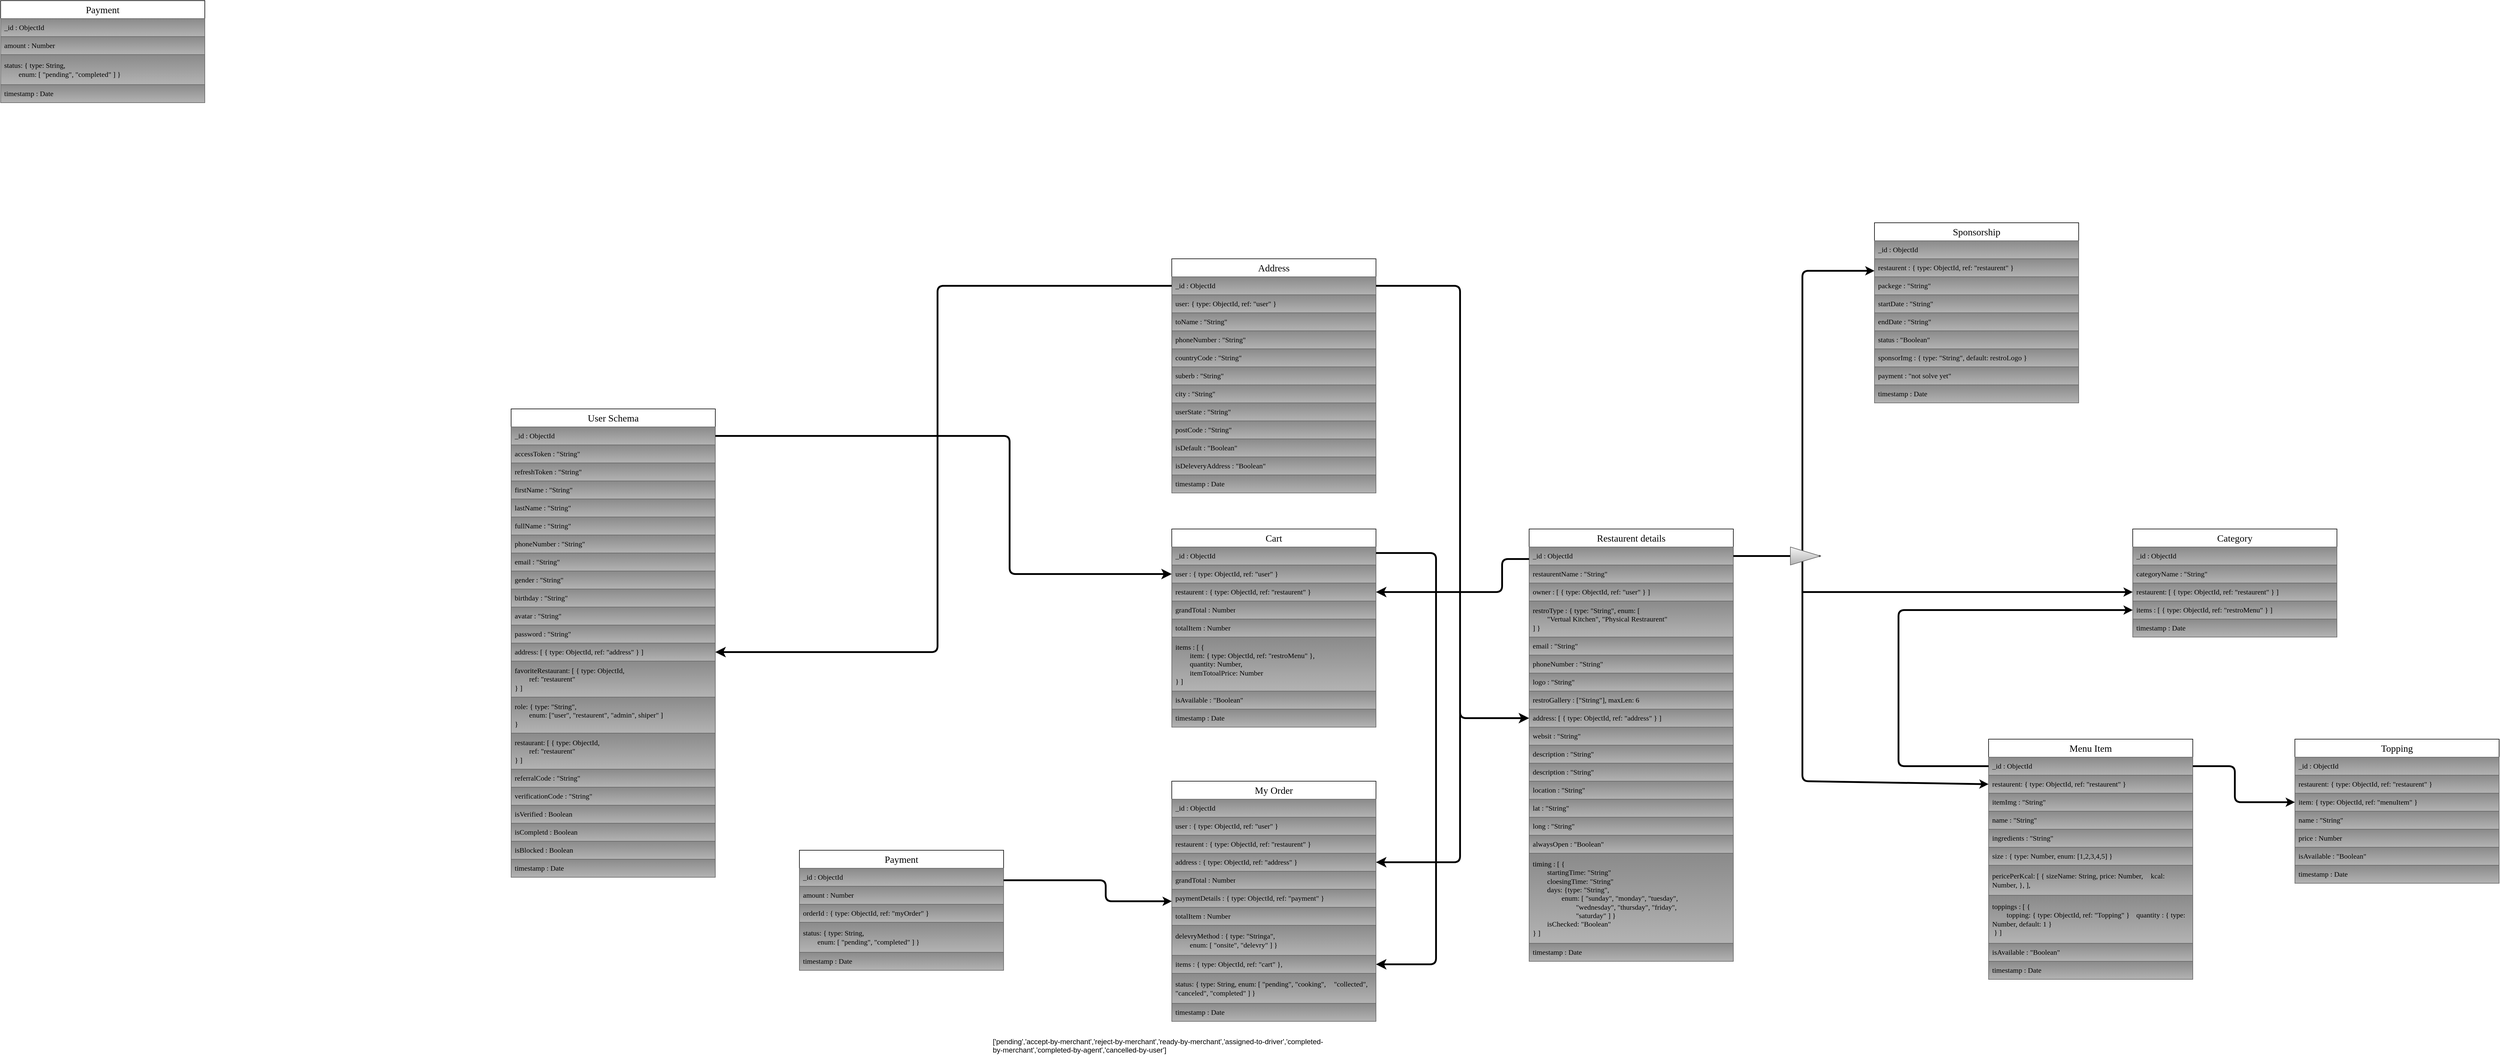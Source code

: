 <mxfile>
    <diagram id="O8tPndMOp41dOF5Tygl1" name="Page-1">
        <mxGraphModel dx="1948" dy="1719" grid="1" gridSize="10" guides="1" tooltips="1" connect="1" arrows="1" fold="1" page="1" pageScale="1" pageWidth="850" pageHeight="1100" background="none" math="0" shadow="0">
            <root>
                <mxCell id="0"/>
                <mxCell id="1" parent="0"/>
                <mxCell id="16" value="&lt;font style=&quot;font-size: 16px;&quot;&gt;User Schema&lt;/font&gt;" style="swimlane;fontStyle=0;childLayout=stackLayout;horizontal=1;startSize=30;horizontalStack=0;resizeParent=1;resizeParentMax=0;resizeLast=0;collapsible=1;marginBottom=0;whiteSpace=wrap;html=1;fontFamily=Verdana;fontSize=12;" parent="1" vertex="1">
                    <mxGeometry x="430" y="450" width="340" height="780" as="geometry">
                        <mxRectangle x="-30" y="270" width="120" height="30" as="alternateBounds"/>
                    </mxGeometry>
                </mxCell>
                <mxCell id="17" value="_id : ObjectId" style="text;align=left;verticalAlign=middle;spacingLeft=4;spacingRight=4;overflow=hidden;points=[[0,0.5],[1,0.5]];portConstraint=eastwest;rotatable=0;whiteSpace=wrap;html=1;fontFamily=Verdana;fontSize=12;fillColor=#8A8A8A;strokeColor=#666666;gradientColor=#b3b3b3;" parent="16" vertex="1">
                    <mxGeometry y="30" width="340" height="30" as="geometry"/>
                </mxCell>
                <mxCell id="18" value="accessToken : &quot;String&quot;" style="text;align=left;verticalAlign=middle;spacingLeft=4;spacingRight=4;overflow=hidden;points=[[0,0.5],[1,0.5]];portConstraint=eastwest;rotatable=0;whiteSpace=wrap;html=1;fontFamily=Verdana;fontSize=12;fillColor=#8A8A8A;strokeColor=#666666;gradientColor=#b3b3b3;" parent="16" vertex="1">
                    <mxGeometry y="60" width="340" height="30" as="geometry"/>
                </mxCell>
                <mxCell id="19" value="refreshToken : &quot;String&quot;" style="text;align=left;verticalAlign=middle;spacingLeft=4;spacingRight=4;overflow=hidden;points=[[0,0.5],[1,0.5]];portConstraint=eastwest;rotatable=0;whiteSpace=wrap;html=1;fontFamily=Verdana;fontSize=12;fillColor=#8A8A8A;strokeColor=#666666;gradientColor=#b3b3b3;" parent="16" vertex="1">
                    <mxGeometry y="90" width="340" height="30" as="geometry"/>
                </mxCell>
                <mxCell id="117" value="firstName : &quot;String&quot;" style="text;align=left;verticalAlign=middle;spacingLeft=4;spacingRight=4;overflow=hidden;points=[[0,0.5],[1,0.5]];portConstraint=eastwest;rotatable=0;whiteSpace=wrap;html=1;fontFamily=Verdana;fontSize=12;fillColor=#8A8A8A;strokeColor=#666666;gradientColor=#b3b3b3;" parent="16" vertex="1">
                    <mxGeometry y="120" width="340" height="30" as="geometry"/>
                </mxCell>
                <mxCell id="118" value="lastName : &quot;String&quot;" style="text;align=left;verticalAlign=middle;spacingLeft=4;spacingRight=4;overflow=hidden;points=[[0,0.5],[1,0.5]];portConstraint=eastwest;rotatable=0;whiteSpace=wrap;html=1;fontFamily=Verdana;fontSize=12;fillColor=#8A8A8A;strokeColor=#666666;gradientColor=#b3b3b3;" parent="16" vertex="1">
                    <mxGeometry y="150" width="340" height="30" as="geometry"/>
                </mxCell>
                <mxCell id="21" value="fullName : &quot;String&quot;" style="text;align=left;verticalAlign=middle;spacingLeft=4;spacingRight=4;overflow=hidden;points=[[0,0.5],[1,0.5]];portConstraint=eastwest;rotatable=0;whiteSpace=wrap;html=1;fontFamily=Verdana;fontSize=12;fillColor=#8A8A8A;strokeColor=#666666;gradientColor=#b3b3b3;" parent="16" vertex="1">
                    <mxGeometry y="180" width="340" height="30" as="geometry"/>
                </mxCell>
                <mxCell id="28" value="phoneNumber : &quot;String&quot;" style="text;align=left;verticalAlign=middle;spacingLeft=4;spacingRight=4;overflow=hidden;points=[[0,0.5],[1,0.5]];portConstraint=eastwest;rotatable=0;whiteSpace=wrap;html=1;fontFamily=Verdana;fontSize=12;fillColor=#8A8A8A;strokeColor=#666666;gradientColor=#b3b3b3;" parent="16" vertex="1">
                    <mxGeometry y="210" width="340" height="30" as="geometry"/>
                </mxCell>
                <mxCell id="29" value="email : &quot;String&quot;" style="text;align=left;verticalAlign=middle;spacingLeft=4;spacingRight=4;overflow=hidden;points=[[0,0.5],[1,0.5]];portConstraint=eastwest;rotatable=0;whiteSpace=wrap;html=1;fontFamily=Verdana;fontSize=12;fillColor=#8A8A8A;strokeColor=#666666;gradientColor=#b3b3b3;" parent="16" vertex="1">
                    <mxGeometry y="240" width="340" height="30" as="geometry"/>
                </mxCell>
                <mxCell id="30" value="gender : &quot;String&quot;" style="text;align=left;verticalAlign=middle;spacingLeft=4;spacingRight=4;overflow=hidden;points=[[0,0.5],[1,0.5]];portConstraint=eastwest;rotatable=0;whiteSpace=wrap;html=1;fontFamily=Verdana;fontSize=12;fillColor=#8A8A8A;strokeColor=#666666;gradientColor=#b3b3b3;" parent="16" vertex="1">
                    <mxGeometry y="270" width="340" height="30" as="geometry"/>
                </mxCell>
                <mxCell id="22" value="birthday : &quot;String&quot;" style="text;align=left;verticalAlign=middle;spacingLeft=4;spacingRight=4;overflow=hidden;points=[[0,0.5],[1,0.5]];portConstraint=eastwest;rotatable=0;whiteSpace=wrap;html=1;fontFamily=Verdana;fontSize=12;fillColor=#8A8A8A;strokeColor=#666666;gradientColor=#b3b3b3;" parent="16" vertex="1">
                    <mxGeometry y="300" width="340" height="30" as="geometry"/>
                </mxCell>
                <mxCell id="23" value="avatar : &quot;String&quot;" style="text;align=left;verticalAlign=middle;spacingLeft=4;spacingRight=4;overflow=hidden;points=[[0,0.5],[1,0.5]];portConstraint=eastwest;rotatable=0;whiteSpace=wrap;html=1;fontFamily=Verdana;fontSize=12;fillColor=#8A8A8A;strokeColor=#666666;gradientColor=#b3b3b3;" parent="16" vertex="1">
                    <mxGeometry y="330" width="340" height="30" as="geometry"/>
                </mxCell>
                <mxCell id="24" value="password : &quot;String&quot;" style="text;align=left;verticalAlign=middle;spacingLeft=4;spacingRight=4;overflow=hidden;points=[[0,0.5],[1,0.5]];portConstraint=eastwest;rotatable=0;whiteSpace=wrap;html=1;fontFamily=Verdana;fontSize=12;fillColor=#8A8A8A;strokeColor=#666666;gradientColor=#b3b3b3;" parent="16" vertex="1">
                    <mxGeometry y="360" width="340" height="30" as="geometry"/>
                </mxCell>
                <mxCell id="25" value="address: [&amp;nbsp;{ type: ObjectId,&amp;nbsp;ref: &quot;address&quot; } ]" style="text;align=left;verticalAlign=middle;spacingLeft=4;spacingRight=4;overflow=hidden;points=[[0,0.5],[1,0.5]];portConstraint=eastwest;rotatable=0;whiteSpace=wrap;html=1;fontFamily=Verdana;fontSize=12;fillColor=#8A8A8A;strokeColor=#666666;gradientColor=#b3b3b3;" parent="16" vertex="1">
                    <mxGeometry y="390" width="340" height="30" as="geometry"/>
                </mxCell>
                <mxCell id="84" value="favoriteRestaurant: [ { type:&amp;nbsp;ObjectId,&lt;br&gt;&lt;span style=&quot;white-space: pre;&quot;&gt;&#9;&lt;/span&gt;ref: &quot;restaurent&quot;&lt;br&gt;} ]" style="text;align=left;verticalAlign=middle;spacingLeft=4;spacingRight=4;overflow=hidden;points=[[0,0.5],[1,0.5]];portConstraint=eastwest;rotatable=0;whiteSpace=wrap;html=1;fontFamily=Verdana;fontSize=12;fillColor=#8A8A8A;strokeColor=#666666;gradientColor=#b3b3b3;" parent="16" vertex="1">
                    <mxGeometry y="420" width="340" height="60" as="geometry"/>
                </mxCell>
                <mxCell id="87" value="role: { type: &quot;String&quot;,&lt;br&gt;&lt;span style=&quot;white-space: pre;&quot;&gt;&#9;&lt;/span&gt;enum: [&quot;user&quot;, &quot;restaurent&quot;, &quot;admin&quot;, shiper&quot; ]&lt;br&gt;}" style="text;align=left;verticalAlign=middle;spacingLeft=4;spacingRight=4;overflow=hidden;points=[[0,0.5],[1,0.5]];portConstraint=eastwest;rotatable=0;whiteSpace=wrap;html=1;fontFamily=Verdana;fontSize=12;fillColor=#8A8A8A;strokeColor=#666666;gradientColor=#b3b3b3;" parent="16" vertex="1">
                    <mxGeometry y="480" width="340" height="60" as="geometry"/>
                </mxCell>
                <mxCell id="191" value="restaurant: [ { type:&amp;nbsp;ObjectId,&lt;br&gt;&lt;span style=&quot;white-space: pre;&quot;&gt;&#9;&lt;/span&gt;ref: &quot;restaurent&quot;&lt;br&gt;} ]" style="text;align=left;verticalAlign=middle;spacingLeft=4;spacingRight=4;overflow=hidden;points=[[0,0.5],[1,0.5]];portConstraint=eastwest;rotatable=0;whiteSpace=wrap;html=1;fontFamily=Verdana;fontSize=12;fillColor=#8A8A8A;strokeColor=#666666;gradientColor=#b3b3b3;" parent="16" vertex="1">
                    <mxGeometry y="540" width="340" height="60" as="geometry"/>
                </mxCell>
                <mxCell id="31" value="referralCode : &quot;String&quot;" style="text;align=left;verticalAlign=middle;spacingLeft=4;spacingRight=4;overflow=hidden;points=[[0,0.5],[1,0.5]];portConstraint=eastwest;rotatable=0;whiteSpace=wrap;html=1;fontFamily=Verdana;fontSize=12;fillColor=#8A8A8A;strokeColor=#666666;gradientColor=#b3b3b3;" parent="16" vertex="1">
                    <mxGeometry y="600" width="340" height="30" as="geometry"/>
                </mxCell>
                <mxCell id="85" value="verificationCode : &quot;String&quot;" style="text;align=left;verticalAlign=middle;spacingLeft=4;spacingRight=4;overflow=hidden;points=[[0,0.5],[1,0.5]];portConstraint=eastwest;rotatable=0;whiteSpace=wrap;html=1;fontFamily=Verdana;fontSize=12;fillColor=#8A8A8A;strokeColor=#666666;gradientColor=#b3b3b3;" parent="16" vertex="1">
                    <mxGeometry y="630" width="340" height="30" as="geometry"/>
                </mxCell>
                <mxCell id="32" value="isVerified : Boolean" style="text;align=left;verticalAlign=middle;spacingLeft=4;spacingRight=4;overflow=hidden;points=[[0,0.5],[1,0.5]];portConstraint=eastwest;rotatable=0;whiteSpace=wrap;html=1;fontFamily=Verdana;fontSize=12;fillColor=#8A8A8A;strokeColor=#666666;gradientColor=#b3b3b3;" parent="16" vertex="1">
                    <mxGeometry y="660" width="340" height="30" as="geometry"/>
                </mxCell>
                <mxCell id="33" value="isCompletd : Boolean" style="text;align=left;verticalAlign=middle;spacingLeft=4;spacingRight=4;overflow=hidden;points=[[0,0.5],[1,0.5]];portConstraint=eastwest;rotatable=0;whiteSpace=wrap;html=1;fontFamily=Verdana;fontSize=12;fillColor=#8A8A8A;strokeColor=#666666;gradientColor=#b3b3b3;" parent="16" vertex="1">
                    <mxGeometry y="690" width="340" height="30" as="geometry"/>
                </mxCell>
                <mxCell id="34" value="isBlocked : Boolean" style="text;align=left;verticalAlign=middle;spacingLeft=4;spacingRight=4;overflow=hidden;points=[[0,0.5],[1,0.5]];portConstraint=eastwest;rotatable=0;whiteSpace=wrap;html=1;fontFamily=Verdana;fontSize=12;fillColor=#8A8A8A;strokeColor=#666666;gradientColor=#b3b3b3;" parent="16" vertex="1">
                    <mxGeometry y="720" width="340" height="30" as="geometry"/>
                </mxCell>
                <mxCell id="41" value="timestamp&amp;nbsp;: Date" style="text;align=left;verticalAlign=middle;spacingLeft=4;spacingRight=4;overflow=hidden;points=[[0,0.5],[1,0.5]];portConstraint=eastwest;rotatable=0;whiteSpace=wrap;html=1;fontFamily=Verdana;fontSize=12;fillColor=#8A8A8A;strokeColor=#666666;gradientColor=#b3b3b3;" parent="16" vertex="1">
                    <mxGeometry y="750" width="340" height="30" as="geometry"/>
                </mxCell>
                <mxCell id="43" value="&lt;font style=&quot;font-size: 16px;&quot;&gt;Address&lt;/font&gt;" style="swimlane;fontStyle=0;childLayout=stackLayout;horizontal=1;startSize=30;horizontalStack=0;resizeParent=1;resizeParentMax=0;resizeLast=0;collapsible=1;marginBottom=0;whiteSpace=wrap;html=1;fontFamily=Verdana;fontSize=12;" parent="1" vertex="1">
                    <mxGeometry x="1530" y="200" width="340" height="390" as="geometry">
                        <mxRectangle x="-30" y="270" width="120" height="30" as="alternateBounds"/>
                    </mxGeometry>
                </mxCell>
                <mxCell id="44" value="_id : ObjectId" style="text;align=left;verticalAlign=middle;spacingLeft=4;spacingRight=4;overflow=hidden;points=[[0,0.5],[1,0.5]];portConstraint=eastwest;rotatable=0;whiteSpace=wrap;html=1;fontFamily=Verdana;fontSize=12;fillColor=#8A8A8A;strokeColor=#666666;gradientColor=#b3b3b3;" parent="43" vertex="1">
                    <mxGeometry y="30" width="340" height="30" as="geometry"/>
                </mxCell>
                <mxCell id="47" value="user: { type: ObjectId, ref: &quot;user&quot; }" style="text;align=left;verticalAlign=middle;spacingLeft=4;spacingRight=4;overflow=hidden;points=[[0,0.5],[1,0.5]];portConstraint=eastwest;rotatable=0;whiteSpace=wrap;html=1;fontFamily=Verdana;fontSize=12;fillColor=#8A8A8A;strokeColor=#666666;gradientColor=#b3b3b3;" parent="43" vertex="1">
                    <mxGeometry y="60" width="340" height="30" as="geometry"/>
                </mxCell>
                <mxCell id="49" value="toName : &quot;String&quot;" style="text;align=left;verticalAlign=middle;spacingLeft=4;spacingRight=4;overflow=hidden;points=[[0,0.5],[1,0.5]];portConstraint=eastwest;rotatable=0;whiteSpace=wrap;html=1;fontFamily=Verdana;fontSize=12;fillColor=#8A8A8A;strokeColor=#666666;gradientColor=#b3b3b3;" parent="43" vertex="1">
                    <mxGeometry y="90" width="340" height="30" as="geometry"/>
                </mxCell>
                <mxCell id="48" value="phoneNumber : &quot;String&quot;" style="text;align=left;verticalAlign=middle;spacingLeft=4;spacingRight=4;overflow=hidden;points=[[0,0.5],[1,0.5]];portConstraint=eastwest;rotatable=0;whiteSpace=wrap;html=1;fontFamily=Verdana;fontSize=12;fillColor=#8A8A8A;strokeColor=#666666;gradientColor=#b3b3b3;" parent="43" vertex="1">
                    <mxGeometry y="120" width="340" height="30" as="geometry"/>
                </mxCell>
                <mxCell id="67" value="countryCode : &quot;String&quot;" style="text;align=left;verticalAlign=middle;spacingLeft=4;spacingRight=4;overflow=hidden;points=[[0,0.5],[1,0.5]];portConstraint=eastwest;rotatable=0;whiteSpace=wrap;html=1;fontFamily=Verdana;fontSize=12;fillColor=#8A8A8A;strokeColor=#666666;gradientColor=#b3b3b3;" parent="43" vertex="1">
                    <mxGeometry y="150" width="340" height="30" as="geometry"/>
                </mxCell>
                <mxCell id="69" value="suberb : &quot;String&quot;" style="text;align=left;verticalAlign=middle;spacingLeft=4;spacingRight=4;overflow=hidden;points=[[0,0.5],[1,0.5]];portConstraint=eastwest;rotatable=0;whiteSpace=wrap;html=1;fontFamily=Verdana;fontSize=12;fillColor=#8A8A8A;strokeColor=#666666;gradientColor=#b3b3b3;" parent="43" vertex="1">
                    <mxGeometry y="180" width="340" height="30" as="geometry"/>
                </mxCell>
                <mxCell id="70" value="city : &quot;String&quot;" style="text;align=left;verticalAlign=middle;spacingLeft=4;spacingRight=4;overflow=hidden;points=[[0,0.5],[1,0.5]];portConstraint=eastwest;rotatable=0;whiteSpace=wrap;html=1;fontFamily=Verdana;fontSize=12;fillColor=#8A8A8A;strokeColor=#666666;gradientColor=#b3b3b3;" parent="43" vertex="1">
                    <mxGeometry y="210" width="340" height="30" as="geometry"/>
                </mxCell>
                <mxCell id="71" value="userState : &quot;String&quot;" style="text;align=left;verticalAlign=middle;spacingLeft=4;spacingRight=4;overflow=hidden;points=[[0,0.5],[1,0.5]];portConstraint=eastwest;rotatable=0;whiteSpace=wrap;html=1;fontFamily=Verdana;fontSize=12;fillColor=#8A8A8A;strokeColor=#666666;gradientColor=#b3b3b3;" parent="43" vertex="1">
                    <mxGeometry y="240" width="340" height="30" as="geometry"/>
                </mxCell>
                <mxCell id="86" value="postCode : &quot;String&quot;" style="text;align=left;verticalAlign=middle;spacingLeft=4;spacingRight=4;overflow=hidden;points=[[0,0.5],[1,0.5]];portConstraint=eastwest;rotatable=0;whiteSpace=wrap;html=1;fontFamily=Verdana;fontSize=12;fillColor=#8A8A8A;strokeColor=#666666;gradientColor=#b3b3b3;" parent="43" vertex="1">
                    <mxGeometry y="270" width="340" height="30" as="geometry"/>
                </mxCell>
                <mxCell id="82" value="isDefault : &quot;Boolean&quot;" style="text;align=left;verticalAlign=middle;spacingLeft=4;spacingRight=4;overflow=hidden;points=[[0,0.5],[1,0.5]];portConstraint=eastwest;rotatable=0;whiteSpace=wrap;html=1;fontFamily=Verdana;fontSize=12;fillColor=#8A8A8A;strokeColor=#666666;gradientColor=#b3b3b3;" parent="43" vertex="1">
                    <mxGeometry y="300" width="340" height="30" as="geometry"/>
                </mxCell>
                <mxCell id="231" value="isDeleveryAddress : &quot;Boolean&quot;" style="text;align=left;verticalAlign=middle;spacingLeft=4;spacingRight=4;overflow=hidden;points=[[0,0.5],[1,0.5]];portConstraint=eastwest;rotatable=0;whiteSpace=wrap;html=1;fontFamily=Verdana;fontSize=12;fillColor=#8A8A8A;strokeColor=#666666;gradientColor=#b3b3b3;" vertex="1" parent="43">
                    <mxGeometry y="330" width="340" height="30" as="geometry"/>
                </mxCell>
                <mxCell id="68" value="timestamp&amp;nbsp;: Date" style="text;align=left;verticalAlign=middle;spacingLeft=4;spacingRight=4;overflow=hidden;points=[[0,0.5],[1,0.5]];portConstraint=eastwest;rotatable=0;whiteSpace=wrap;html=1;fontFamily=Verdana;fontSize=12;fillColor=#8A8A8A;strokeColor=#666666;gradientColor=#b3b3b3;" parent="43" vertex="1">
                    <mxGeometry y="360" width="340" height="30" as="geometry"/>
                </mxCell>
                <mxCell id="88" value="&lt;font style=&quot;font-size: 16px;&quot;&gt;Restaurent details&lt;br&gt;&lt;/font&gt;" style="swimlane;fontStyle=0;childLayout=stackLayout;horizontal=1;startSize=30;horizontalStack=0;resizeParent=1;resizeParentMax=0;resizeLast=0;collapsible=1;marginBottom=0;whiteSpace=wrap;html=1;fontFamily=Verdana;fontSize=12;" parent="1" vertex="1">
                    <mxGeometry x="2125" y="650" width="340" height="720" as="geometry">
                        <mxRectangle x="-30" y="270" width="120" height="30" as="alternateBounds"/>
                    </mxGeometry>
                </mxCell>
                <mxCell id="89" value="_id : ObjectId" style="text;align=left;verticalAlign=middle;spacingLeft=4;spacingRight=4;overflow=hidden;points=[[0,0.5],[1,0.5]];portConstraint=eastwest;rotatable=0;whiteSpace=wrap;html=1;fontFamily=Verdana;fontSize=12;fillColor=#8A8A8A;strokeColor=#666666;gradientColor=#b3b3b3;" parent="88" vertex="1">
                    <mxGeometry y="30" width="340" height="30" as="geometry"/>
                </mxCell>
                <mxCell id="92" value="restaurentName : &quot;String&quot;" style="text;align=left;verticalAlign=middle;spacingLeft=4;spacingRight=4;overflow=hidden;points=[[0,0.5],[1,0.5]];portConstraint=eastwest;rotatable=0;whiteSpace=wrap;html=1;fontFamily=Verdana;fontSize=12;fillColor=#8A8A8A;strokeColor=#666666;gradientColor=#b3b3b3;" parent="88" vertex="1">
                    <mxGeometry y="60" width="340" height="30" as="geometry"/>
                </mxCell>
                <mxCell id="119" value="owner : [&amp;nbsp;{ type: ObjectId,&amp;nbsp;ref: &quot;user&quot; } ]" style="text;align=left;verticalAlign=middle;spacingLeft=4;spacingRight=4;overflow=hidden;points=[[0,0.5],[1,0.5]];portConstraint=eastwest;rotatable=0;whiteSpace=wrap;html=1;fontFamily=Verdana;fontSize=12;fillColor=#8A8A8A;strokeColor=#666666;gradientColor=#b3b3b3;" parent="88" vertex="1">
                    <mxGeometry y="90" width="340" height="30" as="geometry"/>
                </mxCell>
                <mxCell id="93" value="restroType : { type: &quot;String&quot;, enum: [&lt;br&gt;&lt;span style=&quot;white-space: pre;&quot;&gt;&#9;&lt;/span&gt;&quot;Vertual Kitchen&quot;, &quot;Physical Restraurent&quot;&lt;br&gt;] }" style="text;align=left;verticalAlign=middle;spacingLeft=4;spacingRight=4;overflow=hidden;points=[[0,0.5],[1,0.5]];portConstraint=eastwest;rotatable=0;whiteSpace=wrap;html=1;fontFamily=Verdana;fontSize=12;fillColor=#8A8A8A;strokeColor=#666666;gradientColor=#b3b3b3;" parent="88" vertex="1">
                    <mxGeometry y="120" width="340" height="60" as="geometry"/>
                </mxCell>
                <mxCell id="94" value="email : &quot;String&quot;" style="text;align=left;verticalAlign=middle;spacingLeft=4;spacingRight=4;overflow=hidden;points=[[0,0.5],[1,0.5]];portConstraint=eastwest;rotatable=0;whiteSpace=wrap;html=1;fontFamily=Verdana;fontSize=12;fillColor=#8A8A8A;strokeColor=#666666;gradientColor=#b3b3b3;" parent="88" vertex="1">
                    <mxGeometry y="180" width="340" height="30" as="geometry"/>
                </mxCell>
                <mxCell id="108" value="phoneNumber : &quot;String&quot;" style="text;align=left;verticalAlign=middle;spacingLeft=4;spacingRight=4;overflow=hidden;points=[[0,0.5],[1,0.5]];portConstraint=eastwest;rotatable=0;whiteSpace=wrap;html=1;fontFamily=Verdana;fontSize=12;fillColor=#8A8A8A;strokeColor=#666666;gradientColor=#b3b3b3;" parent="88" vertex="1">
                    <mxGeometry y="210" width="340" height="30" as="geometry"/>
                </mxCell>
                <mxCell id="97" value="logo : &quot;String&quot;" style="text;align=left;verticalAlign=middle;spacingLeft=4;spacingRight=4;overflow=hidden;points=[[0,0.5],[1,0.5]];portConstraint=eastwest;rotatable=0;whiteSpace=wrap;html=1;fontFamily=Verdana;fontSize=12;fillColor=#8A8A8A;strokeColor=#666666;gradientColor=#b3b3b3;" parent="88" vertex="1">
                    <mxGeometry y="240" width="340" height="30" as="geometry"/>
                </mxCell>
                <mxCell id="111" value="restroGallery : [&quot;String&quot;], maxLen: 6" style="text;align=left;verticalAlign=middle;spacingLeft=4;spacingRight=4;overflow=hidden;points=[[0,0.5],[1,0.5]];portConstraint=eastwest;rotatable=0;whiteSpace=wrap;html=1;fontFamily=Verdana;fontSize=12;fillColor=#8A8A8A;strokeColor=#666666;gradientColor=#b3b3b3;" parent="88" vertex="1">
                    <mxGeometry y="270" width="340" height="30" as="geometry"/>
                </mxCell>
                <mxCell id="99" value="address: [&amp;nbsp;{ type: ObjectId,&amp;nbsp;ref: &quot;address&quot; } ]" style="text;align=left;verticalAlign=middle;spacingLeft=4;spacingRight=4;overflow=hidden;points=[[0,0.5],[1,0.5]];portConstraint=eastwest;rotatable=0;whiteSpace=wrap;html=1;fontFamily=Verdana;fontSize=12;fillColor=#8A8A8A;strokeColor=#666666;gradientColor=#b3b3b3;" parent="88" vertex="1">
                    <mxGeometry y="300" width="340" height="30" as="geometry"/>
                </mxCell>
                <mxCell id="107" value="websit : &quot;String&quot;" style="text;align=left;verticalAlign=middle;spacingLeft=4;spacingRight=4;overflow=hidden;points=[[0,0.5],[1,0.5]];portConstraint=eastwest;rotatable=0;whiteSpace=wrap;html=1;fontFamily=Verdana;fontSize=12;fillColor=#8A8A8A;strokeColor=#666666;gradientColor=#b3b3b3;" parent="88" vertex="1">
                    <mxGeometry y="330" width="340" height="30" as="geometry"/>
                </mxCell>
                <mxCell id="226" value="description : &quot;String&quot;" style="text;align=left;verticalAlign=middle;spacingLeft=4;spacingRight=4;overflow=hidden;points=[[0,0.5],[1,0.5]];portConstraint=eastwest;rotatable=0;whiteSpace=wrap;html=1;fontFamily=Verdana;fontSize=12;fillColor=#8A8A8A;strokeColor=#666666;gradientColor=#b3b3b3;" vertex="1" parent="88">
                    <mxGeometry y="360" width="340" height="30" as="geometry"/>
                </mxCell>
                <mxCell id="110" value="description : &quot;String&quot;" style="text;align=left;verticalAlign=middle;spacingLeft=4;spacingRight=4;overflow=hidden;points=[[0,0.5],[1,0.5]];portConstraint=eastwest;rotatable=0;whiteSpace=wrap;html=1;fontFamily=Verdana;fontSize=12;fillColor=#8A8A8A;strokeColor=#666666;gradientColor=#b3b3b3;" parent="88" vertex="1">
                    <mxGeometry y="390" width="340" height="30" as="geometry"/>
                </mxCell>
                <mxCell id="114" value="location : &quot;String&quot;" style="text;align=left;verticalAlign=middle;spacingLeft=4;spacingRight=4;overflow=hidden;points=[[0,0.5],[1,0.5]];portConstraint=eastwest;rotatable=0;whiteSpace=wrap;html=1;fontFamily=Verdana;fontSize=12;fillColor=#8A8A8A;strokeColor=#666666;gradientColor=#b3b3b3;" parent="88" vertex="1">
                    <mxGeometry y="420" width="340" height="30" as="geometry"/>
                </mxCell>
                <mxCell id="115" value="lat : &quot;String&quot;" style="text;align=left;verticalAlign=middle;spacingLeft=4;spacingRight=4;overflow=hidden;points=[[0,0.5],[1,0.5]];portConstraint=eastwest;rotatable=0;whiteSpace=wrap;html=1;fontFamily=Verdana;fontSize=12;fillColor=#8A8A8A;strokeColor=#666666;gradientColor=#b3b3b3;" parent="88" vertex="1">
                    <mxGeometry y="450" width="340" height="30" as="geometry"/>
                </mxCell>
                <mxCell id="112" value="long : &quot;String&quot;" style="text;align=left;verticalAlign=middle;spacingLeft=4;spacingRight=4;overflow=hidden;points=[[0,0.5],[1,0.5]];portConstraint=eastwest;rotatable=0;whiteSpace=wrap;html=1;fontFamily=Verdana;fontSize=12;fillColor=#8A8A8A;strokeColor=#666666;gradientColor=#b3b3b3;" parent="88" vertex="1">
                    <mxGeometry y="480" width="340" height="30" as="geometry"/>
                </mxCell>
                <mxCell id="113" value="alwaysOpen : &quot;Boolean&quot;" style="text;align=left;verticalAlign=middle;spacingLeft=4;spacingRight=4;overflow=hidden;points=[[0,0.5],[1,0.5]];portConstraint=eastwest;rotatable=0;whiteSpace=wrap;html=1;fontFamily=Verdana;fontSize=12;fillColor=#8A8A8A;strokeColor=#666666;gradientColor=#b3b3b3;" parent="88" vertex="1">
                    <mxGeometry y="510" width="340" height="30" as="geometry"/>
                </mxCell>
                <mxCell id="116" value="timing : [ {&amp;nbsp;&lt;br&gt;&lt;span style=&quot;white-space: pre;&quot;&gt;&#9;&lt;/span&gt;startingTime: &quot;String&quot;&lt;br&gt;&lt;span style=&quot;white-space: pre;&quot;&gt;&#9;&lt;/span&gt;cloesingTime: &quot;String&quot;&lt;br&gt;&amp;nbsp;&lt;span style=&quot;white-space: pre;&quot;&gt;&#9;&lt;/span&gt;days: {type: &quot;String&quot;,&amp;nbsp;&lt;br&gt;&lt;span style=&quot;white-space: pre;&quot;&gt;&#9;&lt;/span&gt;&lt;span style=&quot;white-space: pre;&quot;&gt;&#9;&lt;/span&gt;enum: [ &quot;sunday&quot;, &quot;monday&quot;, &quot;tuesday&quot;,&lt;br&gt;&lt;span style=&quot;white-space: pre;&quot;&gt;&#9;&lt;/span&gt;&lt;span style=&quot;white-space: pre;&quot;&gt;&#9;&lt;span style=&quot;white-space: pre;&quot;&gt;&#9;&lt;/span&gt;&lt;/span&gt;&quot;wednesday&quot;, &quot;thursday&quot;, &quot;friday&quot;, &lt;span style=&quot;white-space: pre;&quot;&gt;&#9;&lt;/span&gt;&lt;span style=&quot;white-space: pre;&quot;&gt;&#9;&lt;span style=&quot;white-space: pre;&quot;&gt;&#9;&lt;/span&gt;&lt;/span&gt;&quot;saturday&quot; ] }&lt;br&gt;&lt;span style=&quot;white-space: pre;&quot;&gt;&#9;&lt;/span&gt;isChecked: &quot;Boolean&quot;&lt;br&gt;} ]" style="text;align=left;verticalAlign=middle;spacingLeft=4;spacingRight=4;overflow=hidden;points=[[0,0.5],[1,0.5]];portConstraint=eastwest;rotatable=0;whiteSpace=wrap;html=1;fontFamily=Verdana;fontSize=12;fillColor=#8A8A8A;strokeColor=#666666;gradientColor=#b3b3b3;" parent="88" vertex="1">
                    <mxGeometry y="540" width="340" height="150" as="geometry"/>
                </mxCell>
                <mxCell id="109" value="timestamp&amp;nbsp;: Date" style="text;align=left;verticalAlign=middle;spacingLeft=4;spacingRight=4;overflow=hidden;points=[[0,0.5],[1,0.5]];portConstraint=eastwest;rotatable=0;whiteSpace=wrap;html=1;fontFamily=Verdana;fontSize=12;fillColor=#8A8A8A;strokeColor=#666666;gradientColor=#b3b3b3;" parent="88" vertex="1">
                    <mxGeometry y="690" width="340" height="30" as="geometry"/>
                </mxCell>
                <mxCell id="120" value="&lt;font style=&quot;font-size: 16px;&quot;&gt;Category&lt;/font&gt;" style="swimlane;fontStyle=0;childLayout=stackLayout;horizontal=1;startSize=30;horizontalStack=0;resizeParent=1;resizeParentMax=0;resizeLast=0;collapsible=1;marginBottom=0;whiteSpace=wrap;html=1;fontFamily=Verdana;fontSize=12;" parent="1" vertex="1">
                    <mxGeometry x="3130" y="650" width="340" height="180" as="geometry">
                        <mxRectangle x="-30" y="270" width="120" height="30" as="alternateBounds"/>
                    </mxGeometry>
                </mxCell>
                <mxCell id="121" value="_id : ObjectId" style="text;align=left;verticalAlign=middle;spacingLeft=4;spacingRight=4;overflow=hidden;points=[[0,0.5],[1,0.5]];portConstraint=eastwest;rotatable=0;whiteSpace=wrap;html=1;fontFamily=Verdana;fontSize=12;fillColor=#8A8A8A;strokeColor=#666666;gradientColor=#b3b3b3;" parent="120" vertex="1">
                    <mxGeometry y="30" width="340" height="30" as="geometry"/>
                </mxCell>
                <mxCell id="123" value="categoryName : &quot;String&quot;" style="text;align=left;verticalAlign=middle;spacingLeft=4;spacingRight=4;overflow=hidden;points=[[0,0.5],[1,0.5]];portConstraint=eastwest;rotatable=0;whiteSpace=wrap;html=1;fontFamily=Verdana;fontSize=12;fillColor=#8A8A8A;strokeColor=#666666;gradientColor=#b3b3b3;" parent="120" vertex="1">
                    <mxGeometry y="60" width="340" height="30" as="geometry"/>
                </mxCell>
                <mxCell id="122" value="restaurent: [ { type: ObjectId, ref: &quot;restaurent&quot; } ]" style="text;align=left;verticalAlign=middle;spacingLeft=4;spacingRight=4;overflow=hidden;points=[[0,0.5],[1,0.5]];portConstraint=eastwest;rotatable=0;whiteSpace=wrap;html=1;fontFamily=Verdana;fontSize=12;fillColor=#8A8A8A;strokeColor=#666666;gradientColor=#b3b3b3;" parent="120" vertex="1">
                    <mxGeometry y="90" width="340" height="30" as="geometry"/>
                </mxCell>
                <mxCell id="124" value="items : [ { type: ObjectId, ref: &quot;restroMenu&quot; } ]" style="text;align=left;verticalAlign=middle;spacingLeft=4;spacingRight=4;overflow=hidden;points=[[0,0.5],[1,0.5]];portConstraint=eastwest;rotatable=0;whiteSpace=wrap;html=1;fontFamily=Verdana;fontSize=12;fillColor=#8A8A8A;strokeColor=#666666;gradientColor=#b3b3b3;" parent="120" vertex="1">
                    <mxGeometry y="120" width="340" height="30" as="geometry"/>
                </mxCell>
                <mxCell id="131" value="timestamp&amp;nbsp;: Date" style="text;align=left;verticalAlign=middle;spacingLeft=4;spacingRight=4;overflow=hidden;points=[[0,0.5],[1,0.5]];portConstraint=eastwest;rotatable=0;whiteSpace=wrap;html=1;fontFamily=Verdana;fontSize=12;fillColor=#8A8A8A;strokeColor=#666666;gradientColor=#b3b3b3;" parent="120" vertex="1">
                    <mxGeometry y="150" width="340" height="30" as="geometry"/>
                </mxCell>
                <mxCell id="132" value="&lt;font style=&quot;font-size: 16px;&quot;&gt;Menu Item&lt;/font&gt;" style="swimlane;fontStyle=0;childLayout=stackLayout;horizontal=1;startSize=30;horizontalStack=0;resizeParent=1;resizeParentMax=0;resizeLast=0;collapsible=1;marginBottom=0;whiteSpace=wrap;html=1;fontFamily=Verdana;fontSize=12;" parent="1" vertex="1">
                    <mxGeometry x="2890" y="1000" width="340" height="400" as="geometry">
                        <mxRectangle x="-30" y="270" width="120" height="30" as="alternateBounds"/>
                    </mxGeometry>
                </mxCell>
                <mxCell id="133" value="_id : ObjectId" style="text;align=left;verticalAlign=middle;spacingLeft=4;spacingRight=4;overflow=hidden;points=[[0,0.5],[1,0.5]];portConstraint=eastwest;rotatable=0;whiteSpace=wrap;html=1;fontFamily=Verdana;fontSize=12;fillColor=#8A8A8A;strokeColor=#666666;gradientColor=#b3b3b3;" parent="132" vertex="1">
                    <mxGeometry y="30" width="340" height="30" as="geometry"/>
                </mxCell>
                <mxCell id="134" value="restaurent: { type: ObjectId, ref: &quot;restaurent&quot; }" style="text;align=left;verticalAlign=middle;spacingLeft=4;spacingRight=4;overflow=hidden;points=[[0,0.5],[1,0.5]];portConstraint=eastwest;rotatable=0;whiteSpace=wrap;html=1;fontFamily=Verdana;fontSize=12;fillColor=#8A8A8A;strokeColor=#666666;gradientColor=#b3b3b3;" parent="132" vertex="1">
                    <mxGeometry y="60" width="340" height="30" as="geometry"/>
                </mxCell>
                <mxCell id="144" value="itemImg : &quot;String&quot;" style="text;align=left;verticalAlign=middle;spacingLeft=4;spacingRight=4;overflow=hidden;points=[[0,0.5],[1,0.5]];portConstraint=eastwest;rotatable=0;whiteSpace=wrap;html=1;fontFamily=Verdana;fontSize=12;fillColor=#8A8A8A;strokeColor=#666666;gradientColor=#b3b3b3;" parent="132" vertex="1">
                    <mxGeometry y="90" width="340" height="30" as="geometry"/>
                </mxCell>
                <mxCell id="135" value="name : &quot;String&quot;" style="text;align=left;verticalAlign=middle;spacingLeft=4;spacingRight=4;overflow=hidden;points=[[0,0.5],[1,0.5]];portConstraint=eastwest;rotatable=0;whiteSpace=wrap;html=1;fontFamily=Verdana;fontSize=12;fillColor=#8A8A8A;strokeColor=#666666;gradientColor=#b3b3b3;" parent="132" vertex="1">
                    <mxGeometry y="120" width="340" height="30" as="geometry"/>
                </mxCell>
                <mxCell id="138" value="ingredients : &quot;String&quot;" style="text;align=left;verticalAlign=middle;spacingLeft=4;spacingRight=4;overflow=hidden;points=[[0,0.5],[1,0.5]];portConstraint=eastwest;rotatable=0;whiteSpace=wrap;html=1;fontFamily=Verdana;fontSize=12;fillColor=#8A8A8A;strokeColor=#666666;gradientColor=#b3b3b3;" parent="132" vertex="1">
                    <mxGeometry y="150" width="340" height="30" as="geometry"/>
                </mxCell>
                <mxCell id="145" value="size : { type: Number, enum: [1,2,3,4,5] }" style="text;align=left;verticalAlign=middle;spacingLeft=4;spacingRight=4;overflow=hidden;points=[[0,0.5],[1,0.5]];portConstraint=eastwest;rotatable=0;whiteSpace=wrap;html=1;fontFamily=Verdana;fontSize=12;fillColor=#8A8A8A;strokeColor=#666666;gradientColor=#b3b3b3;" parent="132" vertex="1">
                    <mxGeometry y="180" width="340" height="30" as="geometry"/>
                </mxCell>
                <mxCell id="136" value="pericePerKcal:&amp;nbsp;[ { sizeName: String, price: Number,&amp;nbsp; &lt;span style=&quot;white-space: pre;&quot;&gt;&#9;&lt;/span&gt;kcal: Number, }, ]," style="text;align=left;verticalAlign=middle;spacingLeft=4;spacingRight=4;overflow=hidden;points=[[0,0.5],[1,0.5]];portConstraint=eastwest;rotatable=0;whiteSpace=wrap;html=1;fontFamily=Verdana;fontSize=12;fillColor=#8A8A8A;strokeColor=#666666;gradientColor=#b3b3b3;" parent="132" vertex="1">
                    <mxGeometry y="210" width="340" height="50" as="geometry"/>
                </mxCell>
                <mxCell id="154" value="toppings : [ { &lt;br&gt;&lt;span style=&quot;white-space: pre;&quot;&gt;&#9;&lt;/span&gt;topping: { type: ObjectId, ref: &quot;Topping&quot; } &lt;span style=&quot;white-space: pre;&quot;&gt;&#9;&lt;/span&gt;quantity : { type: Number, default: 1 }&lt;br&gt;&amp;nbsp;} ]" style="text;align=left;verticalAlign=middle;spacingLeft=4;spacingRight=4;overflow=hidden;points=[[0,0.5],[1,0.5]];portConstraint=eastwest;rotatable=0;whiteSpace=wrap;html=1;fontFamily=Verdana;fontSize=12;fillColor=#8A8A8A;strokeColor=#666666;gradientColor=#b3b3b3;" parent="132" vertex="1">
                    <mxGeometry y="260" width="340" height="80" as="geometry"/>
                </mxCell>
                <mxCell id="142" value="isAvailable : &quot;Boolean&quot;" style="text;align=left;verticalAlign=middle;spacingLeft=4;spacingRight=4;overflow=hidden;points=[[0,0.5],[1,0.5]];portConstraint=eastwest;rotatable=0;whiteSpace=wrap;html=1;fontFamily=Verdana;fontSize=12;fillColor=#8A8A8A;strokeColor=#666666;gradientColor=#b3b3b3;" parent="132" vertex="1">
                    <mxGeometry y="340" width="340" height="30" as="geometry"/>
                </mxCell>
                <mxCell id="143" value="timestamp&amp;nbsp;: Date" style="text;align=left;verticalAlign=middle;spacingLeft=4;spacingRight=4;overflow=hidden;points=[[0,0.5],[1,0.5]];portConstraint=eastwest;rotatable=0;whiteSpace=wrap;html=1;fontFamily=Verdana;fontSize=12;fillColor=#8A8A8A;strokeColor=#666666;gradientColor=#b3b3b3;" parent="132" vertex="1">
                    <mxGeometry y="370" width="340" height="30" as="geometry"/>
                </mxCell>
                <mxCell id="146" value="&lt;font style=&quot;font-size: 16px;&quot;&gt;Topping&lt;/font&gt;" style="swimlane;fontStyle=0;childLayout=stackLayout;horizontal=1;startSize=30;horizontalStack=0;resizeParent=1;resizeParentMax=0;resizeLast=0;collapsible=1;marginBottom=0;whiteSpace=wrap;html=1;fontFamily=Verdana;fontSize=12;" parent="1" vertex="1">
                    <mxGeometry x="3400" y="1000" width="340" height="240" as="geometry">
                        <mxRectangle x="-30" y="270" width="120" height="30" as="alternateBounds"/>
                    </mxGeometry>
                </mxCell>
                <mxCell id="147" value="_id : ObjectId" style="text;align=left;verticalAlign=middle;spacingLeft=4;spacingRight=4;overflow=hidden;points=[[0,0.5],[1,0.5]];portConstraint=eastwest;rotatable=0;whiteSpace=wrap;html=1;fontFamily=Verdana;fontSize=12;fillColor=#8A8A8A;strokeColor=#666666;gradientColor=#b3b3b3;" parent="146" vertex="1">
                    <mxGeometry y="30" width="340" height="30" as="geometry"/>
                </mxCell>
                <mxCell id="177" value="restaurent: { type: ObjectId, ref: &quot;restaurent&quot; }" style="text;align=left;verticalAlign=middle;spacingLeft=4;spacingRight=4;overflow=hidden;points=[[0,0.5],[1,0.5]];portConstraint=eastwest;rotatable=0;whiteSpace=wrap;html=1;fontFamily=Verdana;fontSize=12;fillColor=#8A8A8A;strokeColor=#666666;gradientColor=#b3b3b3;" parent="146" vertex="1">
                    <mxGeometry y="60" width="340" height="30" as="geometry"/>
                </mxCell>
                <mxCell id="204" value="item: { type: ObjectId, ref: &quot;menuItem&quot; }" style="text;align=left;verticalAlign=middle;spacingLeft=4;spacingRight=4;overflow=hidden;points=[[0,0.5],[1,0.5]];portConstraint=eastwest;rotatable=0;whiteSpace=wrap;html=1;fontFamily=Verdana;fontSize=12;fillColor=#8A8A8A;strokeColor=#666666;gradientColor=#b3b3b3;" vertex="1" parent="146">
                    <mxGeometry y="90" width="340" height="30" as="geometry"/>
                </mxCell>
                <mxCell id="149" value="name : &quot;String&quot;" style="text;align=left;verticalAlign=middle;spacingLeft=4;spacingRight=4;overflow=hidden;points=[[0,0.5],[1,0.5]];portConstraint=eastwest;rotatable=0;whiteSpace=wrap;html=1;fontFamily=Verdana;fontSize=12;fillColor=#8A8A8A;strokeColor=#666666;gradientColor=#b3b3b3;" parent="146" vertex="1">
                    <mxGeometry y="120" width="340" height="30" as="geometry"/>
                </mxCell>
                <mxCell id="150" value="price : Number" style="text;align=left;verticalAlign=middle;spacingLeft=4;spacingRight=4;overflow=hidden;points=[[0,0.5],[1,0.5]];portConstraint=eastwest;rotatable=0;whiteSpace=wrap;html=1;fontFamily=Verdana;fontSize=12;fillColor=#8A8A8A;strokeColor=#666666;gradientColor=#b3b3b3;" parent="146" vertex="1">
                    <mxGeometry y="150" width="340" height="30" as="geometry"/>
                </mxCell>
                <mxCell id="152" value="isAvailable : &quot;Boolean&quot;" style="text;align=left;verticalAlign=middle;spacingLeft=4;spacingRight=4;overflow=hidden;points=[[0,0.5],[1,0.5]];portConstraint=eastwest;rotatable=0;whiteSpace=wrap;html=1;fontFamily=Verdana;fontSize=12;fillColor=#8A8A8A;strokeColor=#666666;gradientColor=#b3b3b3;" parent="146" vertex="1">
                    <mxGeometry y="180" width="340" height="30" as="geometry"/>
                </mxCell>
                <mxCell id="151" value="timestamp&amp;nbsp;: Date" style="text;align=left;verticalAlign=middle;spacingLeft=4;spacingRight=4;overflow=hidden;points=[[0,0.5],[1,0.5]];portConstraint=eastwest;rotatable=0;whiteSpace=wrap;html=1;fontFamily=Verdana;fontSize=12;fillColor=#8A8A8A;strokeColor=#666666;gradientColor=#b3b3b3;" parent="146" vertex="1">
                    <mxGeometry y="210" width="340" height="30" as="geometry"/>
                </mxCell>
                <mxCell id="157" value="&lt;font style=&quot;font-size: 16px;&quot;&gt;Cart&lt;/font&gt;" style="swimlane;fontStyle=0;childLayout=stackLayout;horizontal=1;startSize=30;horizontalStack=0;resizeParent=1;resizeParentMax=0;resizeLast=0;collapsible=1;marginBottom=0;whiteSpace=wrap;html=1;fontFamily=Verdana;fontSize=12;" parent="1" vertex="1">
                    <mxGeometry x="1530" y="650" width="340" height="330" as="geometry">
                        <mxRectangle x="-30" y="270" width="120" height="30" as="alternateBounds"/>
                    </mxGeometry>
                </mxCell>
                <mxCell id="158" value="_id : ObjectId" style="text;align=left;verticalAlign=middle;spacingLeft=4;spacingRight=4;overflow=hidden;points=[[0,0.5],[1,0.5]];portConstraint=eastwest;rotatable=0;whiteSpace=wrap;html=1;fontFamily=Verdana;fontSize=12;fillColor=#8A8A8A;strokeColor=#666666;gradientColor=#b3b3b3;" parent="157" vertex="1">
                    <mxGeometry y="30" width="340" height="30" as="geometry"/>
                </mxCell>
                <mxCell id="159" value="user : { type: ObjectId, ref: &quot;user&quot; }" style="text;align=left;verticalAlign=middle;spacingLeft=4;spacingRight=4;overflow=hidden;points=[[0,0.5],[1,0.5]];portConstraint=eastwest;rotatable=0;whiteSpace=wrap;html=1;fontFamily=Verdana;fontSize=12;fillColor=#8A8A8A;strokeColor=#666666;gradientColor=#b3b3b3;" parent="157" vertex="1">
                    <mxGeometry y="60" width="340" height="30" as="geometry"/>
                </mxCell>
                <mxCell id="164" value="restaurent : { type: ObjectId, ref: &quot;restaurent&quot; }" style="text;align=left;verticalAlign=middle;spacingLeft=4;spacingRight=4;overflow=hidden;points=[[0,0.5],[1,0.5]];portConstraint=eastwest;rotatable=0;whiteSpace=wrap;html=1;fontFamily=Verdana;fontSize=12;fillColor=#8A8A8A;strokeColor=#666666;gradientColor=#b3b3b3;" parent="157" vertex="1">
                    <mxGeometry y="90" width="340" height="30" as="geometry"/>
                </mxCell>
                <mxCell id="160" value="grandTotal : Number" style="text;align=left;verticalAlign=middle;spacingLeft=4;spacingRight=4;overflow=hidden;points=[[0,0.5],[1,0.5]];portConstraint=eastwest;rotatable=0;whiteSpace=wrap;html=1;fontFamily=Verdana;fontSize=12;fillColor=#8A8A8A;strokeColor=#666666;gradientColor=#b3b3b3;" parent="157" vertex="1">
                    <mxGeometry y="120" width="340" height="30" as="geometry"/>
                </mxCell>
                <mxCell id="163" value="totalItem : Number" style="text;align=left;verticalAlign=middle;spacingLeft=4;spacingRight=4;overflow=hidden;points=[[0,0.5],[1,0.5]];portConstraint=eastwest;rotatable=0;whiteSpace=wrap;html=1;fontFamily=Verdana;fontSize=12;fillColor=#8A8A8A;strokeColor=#666666;gradientColor=#b3b3b3;" parent="157" vertex="1">
                    <mxGeometry y="150" width="340" height="30" as="geometry"/>
                </mxCell>
                <mxCell id="165" value="items : [ { &lt;br&gt;&lt;span style=&quot;&quot;&gt;&#9;&lt;/span&gt;&lt;span style=&quot;white-space: pre;&quot;&gt;&#9;&lt;/span&gt;item: { type: ObjectId, ref: &quot;restroMenu&quot; },&lt;br&gt;&lt;span style=&quot;&quot;&gt;&#9;&lt;/span&gt;&lt;span style=&quot;white-space: pre;&quot;&gt;&#9;&lt;/span&gt;quantity: Number,&lt;br&gt;&lt;span style=&quot;&quot;&gt;&#9;&lt;/span&gt;&lt;span style=&quot;white-space: pre;&quot;&gt;&#9;&lt;/span&gt;itemTotoalPrice: Number&lt;br&gt;} ]" style="text;align=left;verticalAlign=middle;spacingLeft=4;spacingRight=4;overflow=hidden;points=[[0,0.5],[1,0.5]];portConstraint=eastwest;rotatable=0;whiteSpace=wrap;html=1;fontFamily=Verdana;fontSize=12;fillColor=#8A8A8A;strokeColor=#666666;gradientColor=#b3b3b3;" parent="157" vertex="1">
                    <mxGeometry y="180" width="340" height="90" as="geometry"/>
                </mxCell>
                <mxCell id="161" value="isAvailable : &quot;Boolean&quot;" style="text;align=left;verticalAlign=middle;spacingLeft=4;spacingRight=4;overflow=hidden;points=[[0,0.5],[1,0.5]];portConstraint=eastwest;rotatable=0;whiteSpace=wrap;html=1;fontFamily=Verdana;fontSize=12;fillColor=#8A8A8A;strokeColor=#666666;gradientColor=#b3b3b3;" parent="157" vertex="1">
                    <mxGeometry y="270" width="340" height="30" as="geometry"/>
                </mxCell>
                <mxCell id="162" value="timestamp&amp;nbsp;: Date" style="text;align=left;verticalAlign=middle;spacingLeft=4;spacingRight=4;overflow=hidden;points=[[0,0.5],[1,0.5]];portConstraint=eastwest;rotatable=0;whiteSpace=wrap;html=1;fontFamily=Verdana;fontSize=12;fillColor=#8A8A8A;strokeColor=#666666;gradientColor=#b3b3b3;" parent="157" vertex="1">
                    <mxGeometry y="300" width="340" height="30" as="geometry"/>
                </mxCell>
                <mxCell id="166" value="&lt;font style=&quot;font-size: 16px;&quot;&gt;My Order&lt;/font&gt;" style="swimlane;fontStyle=0;childLayout=stackLayout;horizontal=1;startSize=30;horizontalStack=0;resizeParent=1;resizeParentMax=0;resizeLast=0;collapsible=1;marginBottom=0;whiteSpace=wrap;html=1;fontFamily=Verdana;fontSize=12;" parent="1" vertex="1">
                    <mxGeometry x="1530" y="1070" width="340" height="400" as="geometry">
                        <mxRectangle x="-30" y="270" width="120" height="30" as="alternateBounds"/>
                    </mxGeometry>
                </mxCell>
                <mxCell id="167" value="_id : ObjectId" style="text;align=left;verticalAlign=middle;spacingLeft=4;spacingRight=4;overflow=hidden;points=[[0,0.5],[1,0.5]];portConstraint=eastwest;rotatable=0;whiteSpace=wrap;html=1;fontFamily=Verdana;fontSize=12;fillColor=#8A8A8A;strokeColor=#666666;gradientColor=#b3b3b3;" parent="166" vertex="1">
                    <mxGeometry y="30" width="340" height="30" as="geometry"/>
                </mxCell>
                <mxCell id="168" value="user : { type: ObjectId, ref: &quot;user&quot; }" style="text;align=left;verticalAlign=middle;spacingLeft=4;spacingRight=4;overflow=hidden;points=[[0,0.5],[1,0.5]];portConstraint=eastwest;rotatable=0;whiteSpace=wrap;html=1;fontFamily=Verdana;fontSize=12;fillColor=#8A8A8A;strokeColor=#666666;gradientColor=#b3b3b3;" parent="166" vertex="1">
                    <mxGeometry y="60" width="340" height="30" as="geometry"/>
                </mxCell>
                <mxCell id="169" value="restaurent : { type: ObjectId, ref: &quot;restaurent&quot; }" style="text;align=left;verticalAlign=middle;spacingLeft=4;spacingRight=4;overflow=hidden;points=[[0,0.5],[1,0.5]];portConstraint=eastwest;rotatable=0;whiteSpace=wrap;html=1;fontFamily=Verdana;fontSize=12;fillColor=#8A8A8A;strokeColor=#666666;gradientColor=#b3b3b3;" parent="166" vertex="1">
                    <mxGeometry y="90" width="340" height="30" as="geometry"/>
                </mxCell>
                <mxCell id="176" value="address : { type: ObjectId, ref: &quot;address&quot; }" style="text;align=left;verticalAlign=middle;spacingLeft=4;spacingRight=4;overflow=hidden;points=[[0,0.5],[1,0.5]];portConstraint=eastwest;rotatable=0;whiteSpace=wrap;html=1;fontFamily=Verdana;fontSize=12;fillColor=#8A8A8A;strokeColor=#666666;gradientColor=#b3b3b3;" parent="166" vertex="1">
                    <mxGeometry y="120" width="340" height="30" as="geometry"/>
                </mxCell>
                <mxCell id="170" value="grandTotal : Number" style="text;align=left;verticalAlign=middle;spacingLeft=4;spacingRight=4;overflow=hidden;points=[[0,0.5],[1,0.5]];portConstraint=eastwest;rotatable=0;whiteSpace=wrap;html=1;fontFamily=Verdana;fontSize=12;fillColor=#8A8A8A;strokeColor=#666666;gradientColor=#b3b3b3;" parent="166" vertex="1">
                    <mxGeometry y="150" width="340" height="30" as="geometry"/>
                </mxCell>
                <mxCell id="217" value="paymentDetails : { type: ObjectId, ref: &quot;payment&quot; }" style="text;align=left;verticalAlign=middle;spacingLeft=4;spacingRight=4;overflow=hidden;points=[[0,0.5],[1,0.5]];portConstraint=eastwest;rotatable=0;whiteSpace=wrap;html=1;fontFamily=Verdana;fontSize=12;fillColor=#8A8A8A;strokeColor=#666666;gradientColor=#b3b3b3;" vertex="1" parent="166">
                    <mxGeometry y="180" width="340" height="30" as="geometry"/>
                </mxCell>
                <mxCell id="171" value="totalItem : Number" style="text;align=left;verticalAlign=middle;spacingLeft=4;spacingRight=4;overflow=hidden;points=[[0,0.5],[1,0.5]];portConstraint=eastwest;rotatable=0;whiteSpace=wrap;html=1;fontFamily=Verdana;fontSize=12;fillColor=#8A8A8A;strokeColor=#666666;gradientColor=#b3b3b3;" parent="166" vertex="1">
                    <mxGeometry y="210" width="340" height="30" as="geometry"/>
                </mxCell>
                <mxCell id="175" value="delevryMethod : { type: &quot;Stringa&quot;, &lt;br&gt;&lt;span style=&quot;white-space: pre;&quot;&gt;&#9;&lt;/span&gt;enum: [ &quot;onsite&quot;, &quot;delevry&quot; ] }" style="text;align=left;verticalAlign=middle;spacingLeft=4;spacingRight=4;overflow=hidden;points=[[0,0.5],[1,0.5]];portConstraint=eastwest;rotatable=0;whiteSpace=wrap;html=1;fontFamily=Verdana;fontSize=12;fillColor=#8A8A8A;strokeColor=#666666;gradientColor=#b3b3b3;" parent="166" vertex="1">
                    <mxGeometry y="240" width="340" height="50" as="geometry"/>
                </mxCell>
                <mxCell id="172" value="items :&amp;nbsp;{ type: ObjectId, ref: &quot;cart&quot; }," style="text;align=left;verticalAlign=middle;spacingLeft=4;spacingRight=4;overflow=hidden;points=[[0,0.5],[1,0.5]];portConstraint=eastwest;rotatable=0;whiteSpace=wrap;html=1;fontFamily=Verdana;fontSize=12;fillColor=#8A8A8A;strokeColor=#666666;gradientColor=#b3b3b3;" parent="166" vertex="1">
                    <mxGeometry y="290" width="340" height="30" as="geometry"/>
                </mxCell>
                <mxCell id="173" value="status: { type: String, enum: [ &quot;pending&quot;, &quot;cooking&quot;, &lt;span style=&quot;white-space: pre;&quot;&gt;&#9;&lt;/span&gt;&quot;collected&quot;, &quot;canceled&quot;, &quot;completed&quot; ] }" style="text;align=left;verticalAlign=middle;spacingLeft=4;spacingRight=4;overflow=hidden;points=[[0,0.5],[1,0.5]];portConstraint=eastwest;rotatable=0;whiteSpace=wrap;html=1;fontFamily=Verdana;fontSize=12;fillColor=#8A8A8A;strokeColor=#666666;gradientColor=#b3b3b3;" parent="166" vertex="1">
                    <mxGeometry y="320" width="340" height="50" as="geometry"/>
                </mxCell>
                <mxCell id="174" value="timestamp&amp;nbsp;: Date" style="text;align=left;verticalAlign=middle;spacingLeft=4;spacingRight=4;overflow=hidden;points=[[0,0.5],[1,0.5]];portConstraint=eastwest;rotatable=0;whiteSpace=wrap;html=1;fontFamily=Verdana;fontSize=12;fillColor=#8A8A8A;strokeColor=#666666;gradientColor=#b3b3b3;" parent="166" vertex="1">
                    <mxGeometry y="370" width="340" height="30" as="geometry"/>
                </mxCell>
                <mxCell id="179" value="&lt;font style=&quot;font-size: 16px;&quot;&gt;Sponsorship&lt;br&gt;&lt;/font&gt;" style="swimlane;fontStyle=0;childLayout=stackLayout;horizontal=1;startSize=30;horizontalStack=0;resizeParent=1;resizeParentMax=0;resizeLast=0;collapsible=1;marginBottom=0;whiteSpace=wrap;html=1;fontFamily=Verdana;fontSize=12;" parent="1" vertex="1">
                    <mxGeometry x="2700" y="140" width="340" height="300" as="geometry">
                        <mxRectangle x="-30" y="270" width="120" height="30" as="alternateBounds"/>
                    </mxGeometry>
                </mxCell>
                <mxCell id="180" value="_id : ObjectId" style="text;align=left;verticalAlign=middle;spacingLeft=4;spacingRight=4;overflow=hidden;points=[[0,0.5],[1,0.5]];portConstraint=eastwest;rotatable=0;whiteSpace=wrap;html=1;fontFamily=Verdana;fontSize=12;fillColor=#8A8A8A;strokeColor=#666666;gradientColor=#b3b3b3;" parent="179" vertex="1">
                    <mxGeometry y="30" width="340" height="30" as="geometry"/>
                </mxCell>
                <mxCell id="182" value="restaurent : { type: ObjectId, ref: &quot;restaurent&quot; }" style="text;align=left;verticalAlign=middle;spacingLeft=4;spacingRight=4;overflow=hidden;points=[[0,0.5],[1,0.5]];portConstraint=eastwest;rotatable=0;whiteSpace=wrap;html=1;fontFamily=Verdana;fontSize=12;fillColor=#8A8A8A;strokeColor=#666666;gradientColor=#b3b3b3;" parent="179" vertex="1">
                    <mxGeometry y="60" width="340" height="30" as="geometry"/>
                </mxCell>
                <mxCell id="184" value="packege : &quot;String&quot;" style="text;align=left;verticalAlign=middle;spacingLeft=4;spacingRight=4;overflow=hidden;points=[[0,0.5],[1,0.5]];portConstraint=eastwest;rotatable=0;whiteSpace=wrap;html=1;fontFamily=Verdana;fontSize=12;fillColor=#8A8A8A;strokeColor=#666666;gradientColor=#b3b3b3;" parent="179" vertex="1">
                    <mxGeometry y="90" width="340" height="30" as="geometry"/>
                </mxCell>
                <mxCell id="183" value="startDate : &quot;String&quot;" style="text;align=left;verticalAlign=middle;spacingLeft=4;spacingRight=4;overflow=hidden;points=[[0,0.5],[1,0.5]];portConstraint=eastwest;rotatable=0;whiteSpace=wrap;html=1;fontFamily=Verdana;fontSize=12;fillColor=#8A8A8A;strokeColor=#666666;gradientColor=#b3b3b3;" parent="179" vertex="1">
                    <mxGeometry y="120" width="340" height="30" as="geometry"/>
                </mxCell>
                <mxCell id="188" value="endDate : &quot;String&quot;" style="text;align=left;verticalAlign=middle;spacingLeft=4;spacingRight=4;overflow=hidden;points=[[0,0.5],[1,0.5]];portConstraint=eastwest;rotatable=0;whiteSpace=wrap;html=1;fontFamily=Verdana;fontSize=12;fillColor=#8A8A8A;strokeColor=#666666;gradientColor=#b3b3b3;" parent="179" vertex="1">
                    <mxGeometry y="150" width="340" height="30" as="geometry"/>
                </mxCell>
                <mxCell id="186" value="status : &quot;Boolean&quot;" style="text;align=left;verticalAlign=middle;spacingLeft=4;spacingRight=4;overflow=hidden;points=[[0,0.5],[1,0.5]];portConstraint=eastwest;rotatable=0;whiteSpace=wrap;html=1;fontFamily=Verdana;fontSize=12;fillColor=#8A8A8A;strokeColor=#666666;gradientColor=#b3b3b3;" parent="179" vertex="1">
                    <mxGeometry y="180" width="340" height="30" as="geometry"/>
                </mxCell>
                <mxCell id="189" value="sponsorImg : { type: &quot;String&quot;, default: restroLogo }" style="text;align=left;verticalAlign=middle;spacingLeft=4;spacingRight=4;overflow=hidden;points=[[0,0.5],[1,0.5]];portConstraint=eastwest;rotatable=0;whiteSpace=wrap;html=1;fontFamily=Verdana;fontSize=12;fillColor=#8A8A8A;strokeColor=#666666;gradientColor=#b3b3b3;" parent="179" vertex="1">
                    <mxGeometry y="210" width="340" height="30" as="geometry"/>
                </mxCell>
                <mxCell id="190" value="payment : &quot;not solve yet&quot;" style="text;align=left;verticalAlign=middle;spacingLeft=4;spacingRight=4;overflow=hidden;points=[[0,0.5],[1,0.5]];portConstraint=eastwest;rotatable=0;whiteSpace=wrap;html=1;fontFamily=Verdana;fontSize=12;fillColor=#8A8A8A;strokeColor=#666666;gradientColor=#b3b3b3;" parent="179" vertex="1">
                    <mxGeometry y="240" width="340" height="30" as="geometry"/>
                </mxCell>
                <mxCell id="187" value="timestamp&amp;nbsp;: Date" style="text;align=left;verticalAlign=middle;spacingLeft=4;spacingRight=4;overflow=hidden;points=[[0,0.5],[1,0.5]];portConstraint=eastwest;rotatable=0;whiteSpace=wrap;html=1;fontFamily=Verdana;fontSize=12;fillColor=#8A8A8A;strokeColor=#666666;gradientColor=#b3b3b3;" parent="179" vertex="1">
                    <mxGeometry y="270" width="340" height="30" as="geometry"/>
                </mxCell>
                <mxCell id="194" value="" style="edgeStyle=orthogonalEdgeStyle;endArrow=classic;html=1;rounded=1;endSize=8;startSize=8;strokeWidth=3;exitX=1;exitY=0.5;exitDx=0;exitDy=0;" edge="1" parent="1" source="44" target="99">
                    <mxGeometry width="50" height="50" relative="1" as="geometry">
                        <mxPoint x="1970" y="240" as="sourcePoint"/>
                        <mxPoint x="2090" y="970" as="targetPoint"/>
                        <Array as="points">
                            <mxPoint x="2010" y="245"/>
                            <mxPoint x="2010" y="965"/>
                        </Array>
                    </mxGeometry>
                </mxCell>
                <mxCell id="195" value="" style="edgeStyle=orthogonalEdgeStyle;endArrow=classic;html=1;rounded=1;endSize=8;startSize=8;strokeWidth=3;entryX=1;entryY=0.5;entryDx=0;entryDy=0;exitX=0;exitY=0.5;exitDx=0;exitDy=0;" edge="1" parent="1" source="44" target="25">
                    <mxGeometry width="50" height="50" relative="1" as="geometry">
                        <mxPoint x="1420" y="228" as="sourcePoint"/>
                        <mxPoint x="1544.9" y="228.36" as="targetPoint"/>
                        <Array as="points">
                            <mxPoint x="1140" y="245"/>
                            <mxPoint x="1140" y="855"/>
                        </Array>
                    </mxGeometry>
                </mxCell>
                <mxCell id="196" value="" style="edgeStyle=orthogonalEdgeStyle;endArrow=classic;html=1;rounded=1;endSize=8;startSize=8;strokeWidth=3;exitX=1;exitY=0.5;exitDx=0;exitDy=0;entryX=0;entryY=0.5;entryDx=0;entryDy=0;" edge="1" parent="1" source="17" target="159">
                    <mxGeometry width="50" height="50" relative="1" as="geometry">
                        <mxPoint x="1280" y="690" as="sourcePoint"/>
                        <mxPoint x="1460" y="690" as="targetPoint"/>
                        <Array as="points">
                            <mxPoint x="1260" y="495"/>
                            <mxPoint x="1260" y="725"/>
                        </Array>
                    </mxGeometry>
                </mxCell>
                <mxCell id="198" value="" style="edgeStyle=orthogonalEdgeStyle;endArrow=classic;html=1;rounded=1;endSize=8;startSize=8;strokeWidth=3;" edge="1" parent="1" source="89" target="164">
                    <mxGeometry width="50" height="50" relative="1" as="geometry">
                        <mxPoint x="1870" y="700" as="sourcePoint"/>
                        <mxPoint x="2120" y="700" as="targetPoint"/>
                        <Array as="points">
                            <mxPoint x="2080" y="700"/>
                            <mxPoint x="2080" y="755"/>
                        </Array>
                    </mxGeometry>
                </mxCell>
                <mxCell id="199" value="" style="endArrow=classic;html=1;strokeWidth=3;exitX=1;exitY=0.5;exitDx=0;exitDy=0;entryX=0;entryY=0.5;entryDx=0;entryDy=0;rounded=0;startArrow=none;" edge="1" parent="1" source="227" target="122">
                    <mxGeometry width="50" height="50" relative="1" as="geometry">
                        <mxPoint x="2810" y="982" as="sourcePoint"/>
                        <mxPoint x="2710" y="770" as="targetPoint"/>
                        <Array as="points">
                            <mxPoint x="2580" y="695"/>
                            <mxPoint x="2580" y="755"/>
                        </Array>
                    </mxGeometry>
                </mxCell>
                <mxCell id="200" value="" style="endArrow=classic;html=1;rounded=1;strokeWidth=3;entryX=0;entryY=0.5;entryDx=0;entryDy=0;exitX=0;exitY=0.5;exitDx=0;exitDy=0;" edge="1" parent="1" source="133" target="124">
                    <mxGeometry width="50" height="50" relative="1" as="geometry">
                        <mxPoint x="2590" y="1040" as="sourcePoint"/>
                        <mxPoint x="2730.0" y="765" as="targetPoint"/>
                        <Array as="points">
                            <mxPoint x="2740" y="1045"/>
                            <mxPoint x="2740" y="785"/>
                        </Array>
                    </mxGeometry>
                </mxCell>
                <mxCell id="201" value="" style="endArrow=classic;html=1;rounded=1;strokeWidth=3;entryX=0;entryY=0.5;entryDx=0;entryDy=0;" edge="1" parent="1" target="134">
                    <mxGeometry width="50" height="50" relative="1" as="geometry">
                        <mxPoint x="2580" y="760" as="sourcePoint"/>
                        <mxPoint x="2720" y="1080" as="targetPoint"/>
                        <Array as="points">
                            <mxPoint x="2580" y="750"/>
                            <mxPoint x="2580" y="1070"/>
                        </Array>
                    </mxGeometry>
                </mxCell>
                <mxCell id="203" value="" style="endArrow=classic;html=1;rounded=1;strokeWidth=3;" edge="1" parent="1">
                    <mxGeometry width="50" height="50" relative="1" as="geometry">
                        <mxPoint x="2580" y="760" as="sourcePoint"/>
                        <mxPoint x="2700" y="220" as="targetPoint"/>
                        <Array as="points">
                            <mxPoint x="2580" y="220"/>
                            <mxPoint x="2700" y="220"/>
                        </Array>
                    </mxGeometry>
                </mxCell>
                <mxCell id="205" value="" style="endArrow=classic;html=1;rounded=1;strokeWidth=3;entryX=0;entryY=0.5;entryDx=0;entryDy=0;exitX=1;exitY=0.5;exitDx=0;exitDy=0;" edge="1" parent="1" source="133" target="204">
                    <mxGeometry width="50" height="50" relative="1" as="geometry">
                        <mxPoint x="3250" y="1040" as="sourcePoint"/>
                        <mxPoint x="3290" y="1190" as="targetPoint"/>
                        <Array as="points">
                            <mxPoint x="3300" y="1045"/>
                            <mxPoint x="3300" y="1105"/>
                        </Array>
                    </mxGeometry>
                </mxCell>
                <mxCell id="206" value="&lt;span style=&quot;font-size: 16px;&quot;&gt;Payment&lt;/span&gt;" style="swimlane;fontStyle=0;childLayout=stackLayout;horizontal=1;startSize=30;horizontalStack=0;resizeParent=1;resizeParentMax=0;resizeLast=0;collapsible=1;marginBottom=0;whiteSpace=wrap;html=1;fontFamily=Verdana;fontSize=12;" vertex="1" parent="1">
                    <mxGeometry x="-420" y="-230" width="340" height="170" as="geometry">
                        <mxRectangle x="-30" y="270" width="120" height="30" as="alternateBounds"/>
                    </mxGeometry>
                </mxCell>
                <mxCell id="207" value="_id : ObjectId" style="text;align=left;verticalAlign=middle;spacingLeft=4;spacingRight=4;overflow=hidden;points=[[0,0.5],[1,0.5]];portConstraint=eastwest;rotatable=0;whiteSpace=wrap;html=1;fontFamily=Verdana;fontSize=12;fillColor=#8A8A8A;strokeColor=#666666;gradientColor=#b3b3b3;" vertex="1" parent="206">
                    <mxGeometry y="30" width="340" height="30" as="geometry"/>
                </mxCell>
                <mxCell id="211" value="amount : Number" style="text;align=left;verticalAlign=middle;spacingLeft=4;spacingRight=4;overflow=hidden;points=[[0,0.5],[1,0.5]];portConstraint=eastwest;rotatable=0;whiteSpace=wrap;html=1;fontFamily=Verdana;fontSize=12;fillColor=#8A8A8A;strokeColor=#666666;gradientColor=#b3b3b3;" vertex="1" parent="206">
                    <mxGeometry y="60" width="340" height="30" as="geometry"/>
                </mxCell>
                <mxCell id="215" value="status: { type: String, &lt;br&gt;&lt;span style=&quot;white-space: pre;&quot;&gt;&#9;&lt;/span&gt;enum: [ &quot;pending&quot;, &quot;completed&quot;&amp;nbsp;] }" style="text;align=left;verticalAlign=middle;spacingLeft=4;spacingRight=4;overflow=hidden;points=[[0,0.5],[1,0.5]];portConstraint=eastwest;rotatable=0;whiteSpace=wrap;html=1;fontFamily=Verdana;fontSize=12;fillColor=#8A8A8A;strokeColor=#666666;gradientColor=#b3b3b3;" vertex="1" parent="206">
                    <mxGeometry y="90" width="340" height="50" as="geometry"/>
                </mxCell>
                <mxCell id="216" value="timestamp&amp;nbsp;: Date" style="text;align=left;verticalAlign=middle;spacingLeft=4;spacingRight=4;overflow=hidden;points=[[0,0.5],[1,0.5]];portConstraint=eastwest;rotatable=0;whiteSpace=wrap;html=1;fontFamily=Verdana;fontSize=12;fillColor=#8A8A8A;strokeColor=#666666;gradientColor=#b3b3b3;" vertex="1" parent="206">
                    <mxGeometry y="140" width="340" height="30" as="geometry"/>
                </mxCell>
                <mxCell id="218" value="&lt;span style=&quot;font-size: 16px;&quot;&gt;Payment&lt;/span&gt;" style="swimlane;fontStyle=0;childLayout=stackLayout;horizontal=1;startSize=30;horizontalStack=0;resizeParent=1;resizeParentMax=0;resizeLast=0;collapsible=1;marginBottom=0;whiteSpace=wrap;html=1;fontFamily=Verdana;fontSize=12;" vertex="1" parent="1">
                    <mxGeometry x="910" y="1185" width="340" height="200" as="geometry">
                        <mxRectangle x="-30" y="270" width="120" height="30" as="alternateBounds"/>
                    </mxGeometry>
                </mxCell>
                <mxCell id="219" value="_id : ObjectId" style="text;align=left;verticalAlign=middle;spacingLeft=4;spacingRight=4;overflow=hidden;points=[[0,0.5],[1,0.5]];portConstraint=eastwest;rotatable=0;whiteSpace=wrap;html=1;fontFamily=Verdana;fontSize=12;fillColor=#8A8A8A;strokeColor=#666666;gradientColor=#b3b3b3;" vertex="1" parent="218">
                    <mxGeometry y="30" width="340" height="30" as="geometry"/>
                </mxCell>
                <mxCell id="220" value="amount : Number" style="text;align=left;verticalAlign=middle;spacingLeft=4;spacingRight=4;overflow=hidden;points=[[0,0.5],[1,0.5]];portConstraint=eastwest;rotatable=0;whiteSpace=wrap;html=1;fontFamily=Verdana;fontSize=12;fillColor=#8A8A8A;strokeColor=#666666;gradientColor=#b3b3b3;" vertex="1" parent="218">
                    <mxGeometry y="60" width="340" height="30" as="geometry"/>
                </mxCell>
                <mxCell id="229" value="orderId : { type: ObjectId, ref: &quot;myOrder&quot; }" style="text;align=left;verticalAlign=middle;spacingLeft=4;spacingRight=4;overflow=hidden;points=[[0,0.5],[1,0.5]];portConstraint=eastwest;rotatable=0;whiteSpace=wrap;html=1;fontFamily=Verdana;fontSize=12;fillColor=#8A8A8A;strokeColor=#666666;gradientColor=#b3b3b3;" vertex="1" parent="218">
                    <mxGeometry y="90" width="340" height="30" as="geometry"/>
                </mxCell>
                <mxCell id="221" value="status: { type: String, &lt;br&gt;&lt;span style=&quot;white-space: pre;&quot;&gt;&#9;&lt;/span&gt;enum: [ &quot;pending&quot;, &quot;completed&quot;&amp;nbsp;] }" style="text;align=left;verticalAlign=middle;spacingLeft=4;spacingRight=4;overflow=hidden;points=[[0,0.5],[1,0.5]];portConstraint=eastwest;rotatable=0;whiteSpace=wrap;html=1;fontFamily=Verdana;fontSize=12;fillColor=#8A8A8A;strokeColor=#666666;gradientColor=#b3b3b3;" vertex="1" parent="218">
                    <mxGeometry y="120" width="340" height="50" as="geometry"/>
                </mxCell>
                <mxCell id="222" value="timestamp&amp;nbsp;: Date" style="text;align=left;verticalAlign=middle;spacingLeft=4;spacingRight=4;overflow=hidden;points=[[0,0.5],[1,0.5]];portConstraint=eastwest;rotatable=0;whiteSpace=wrap;html=1;fontFamily=Verdana;fontSize=12;fillColor=#8A8A8A;strokeColor=#666666;gradientColor=#b3b3b3;" vertex="1" parent="218">
                    <mxGeometry y="170" width="340" height="30" as="geometry"/>
                </mxCell>
                <mxCell id="224" value="" style="edgeStyle=orthogonalEdgeStyle;endArrow=classic;html=1;rounded=1;endSize=8;startSize=8;strokeWidth=3;entryX=1;entryY=0.5;entryDx=0;entryDy=0;" edge="1" parent="1" target="172">
                    <mxGeometry width="50" height="50" relative="1" as="geometry">
                        <mxPoint x="1870" y="690" as="sourcePoint"/>
                        <mxPoint x="1890" y="1250" as="targetPoint"/>
                        <Array as="points">
                            <mxPoint x="1870" y="690"/>
                            <mxPoint x="1970" y="690"/>
                            <mxPoint x="1970" y="1375"/>
                        </Array>
                    </mxGeometry>
                </mxCell>
                <mxCell id="225" value="" style="endArrow=classic;html=1;rounded=1;strokeWidth=3;entryX=0;entryY=0.5;entryDx=0;entryDy=0;exitX=1;exitY=0.25;exitDx=0;exitDy=0;" edge="1" parent="1" source="218" target="166">
                    <mxGeometry width="50" height="50" relative="1" as="geometry">
                        <mxPoint x="1420" y="1480" as="sourcePoint"/>
                        <mxPoint x="1280" y="1450" as="targetPoint"/>
                        <Array as="points">
                            <mxPoint x="1420" y="1235"/>
                            <mxPoint x="1420" y="1270"/>
                        </Array>
                    </mxGeometry>
                </mxCell>
                <mxCell id="228" value="" style="endArrow=none;html=1;strokeWidth=3;exitX=1;exitY=0.5;exitDx=0;exitDy=0;entryX=0;entryY=0.5;entryDx=0;entryDy=0;rounded=0;" edge="1" parent="1" source="89" target="227">
                    <mxGeometry width="50" height="50" relative="1" as="geometry">
                        <mxPoint x="2465" y="695" as="sourcePoint"/>
                        <mxPoint x="3130" y="755" as="targetPoint"/>
                        <Array as="points"/>
                    </mxGeometry>
                </mxCell>
                <mxCell id="227" value="" style="triangle;whiteSpace=wrap;html=1;fillColor=#f5f5f5;gradientColor=#b3b3b3;strokeColor=#666666;" vertex="1" parent="1">
                    <mxGeometry x="2560" y="680" width="50" height="30" as="geometry"/>
                </mxCell>
                <mxCell id="230" value="['pending','accept-by-merchant','reject-by-merchant','ready-by-merchant','assigned-to-driver','completed-by-merchant','completed-by-agent','cancelled-by-user']" style="text;whiteSpace=wrap;html=1;" vertex="1" parent="1">
                    <mxGeometry x="1230" y="1490" width="560" height="50" as="geometry"/>
                </mxCell>
                <mxCell id="232" value="" style="edgeStyle=orthogonalEdgeStyle;endArrow=classic;html=1;rounded=1;endSize=8;startSize=8;strokeWidth=3;entryX=1;entryY=0.5;entryDx=0;entryDy=0;" edge="1" parent="1" target="176">
                    <mxGeometry width="50" height="50" relative="1" as="geometry">
                        <mxPoint x="2010" y="950" as="sourcePoint"/>
                        <mxPoint x="1880" y="1385" as="targetPoint"/>
                        <Array as="points">
                            <mxPoint x="2010" y="970"/>
                            <mxPoint x="2010" y="1205"/>
                        </Array>
                    </mxGeometry>
                </mxCell>
            </root>
        </mxGraphModel>
    </diagram>
</mxfile>